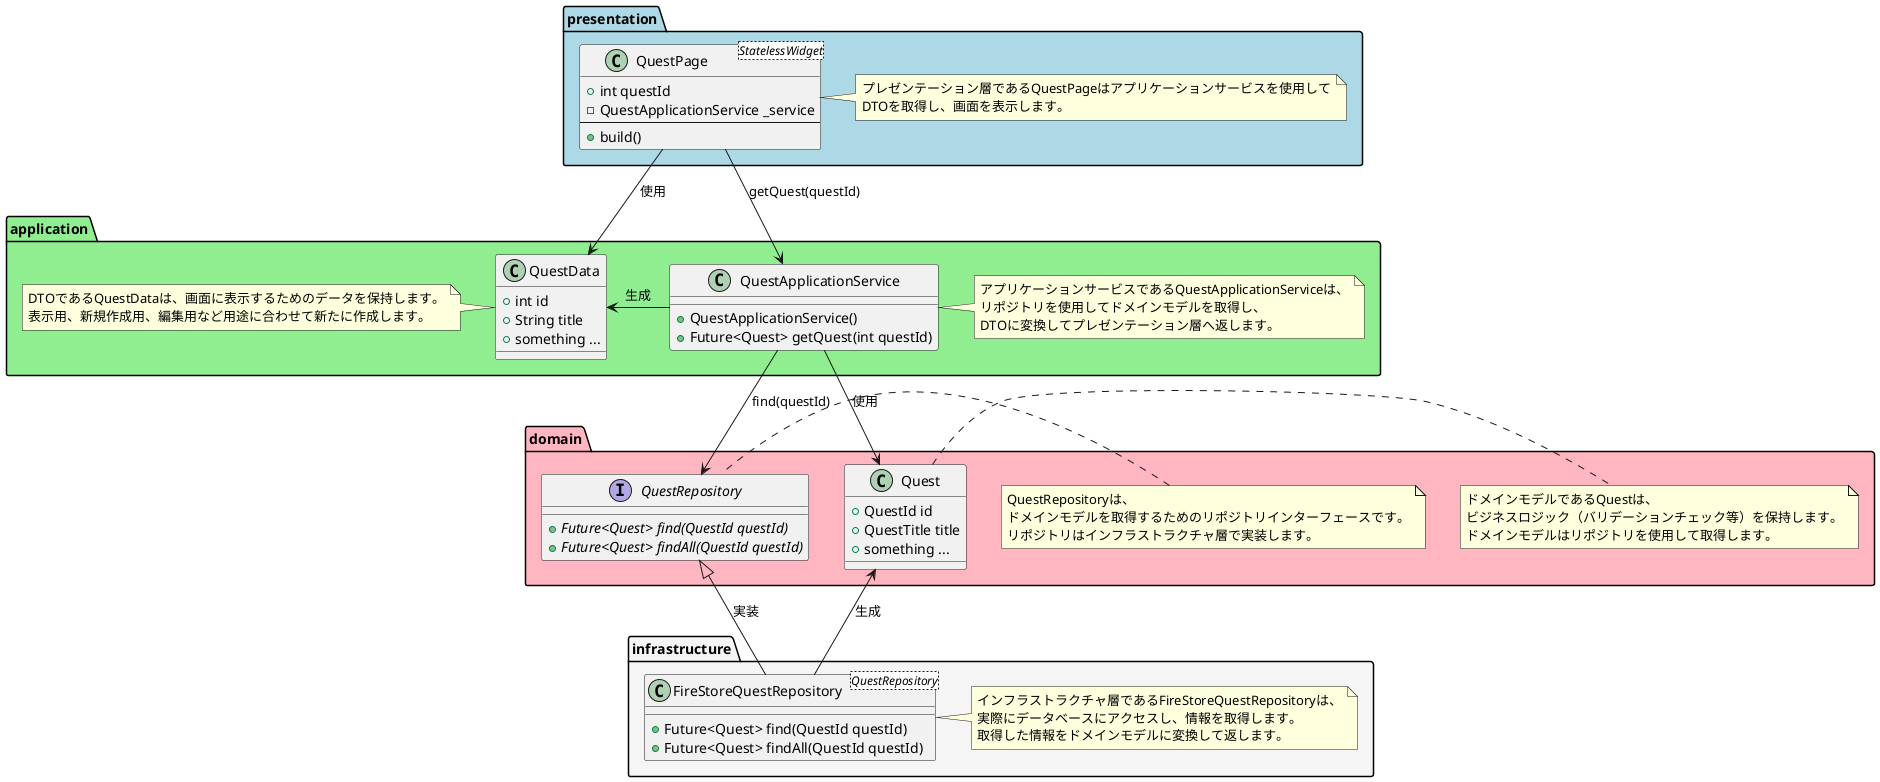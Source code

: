 @startuml "allowance_questboard_DDD_clsd"

package "presentation" #LightBlue {

    class QuestPage <StatelessWidget> {
        + int questId
        - QuestApplicationService _service
        ---
        + build()
    }

    note right of QuestPage
        プレゼンテーション層であるQuestPageはアプリケーションサービスを使用して
        DTOを取得し、画面を表示します。
    end note

}

presentation.QuestPage -down-> application.QuestApplicationService: getQuest(questId)
presentation.QuestPage -down-> application.QuestData: 使用

package "application" #LightGreen {

    class QuestData {
        + int id
        + String title
        + something ...
    }

    note left of QuestData
        DTOであるQuestDataは、画面に表示するためのデータを保持します。
        表示用、新規作成用、編集用など用途に合わせて新たに作成します。
    end note

    QuestApplicationService -left-> QuestData: 生成

    class QuestApplicationService{
        + QuestApplicationService()
        + Future<Quest> getQuest(int questId)
    }

    note right of QuestApplicationService
        アプリケーションサービスであるQuestApplicationServiceは、
        リポジトリを使用してドメインモデルを取得し、
        DTOに変換してプレゼンテーション層へ返します。
    end note

}

application.QuestApplicationService -down-> domain.QuestRepository: find(questId)
application.QuestApplicationService -down-> domain.Quest: 使用

package "domain" #LightPink {
    interface QuestRepository {
        + {abstract}Future<Quest> find(QuestId questId)
        + {abstract}Future<Quest> findAll(QuestId questId)
    }

    note left of QuestRepository
        QuestRepositoryは、
        ドメインモデルを取得するためのリポジトリインターフェースです。
        リポジトリはインフラストラクチャ層で実装します。
    end note

    class Quest {
        + QuestId id
        + QuestTitle title
        + something ...
    }

    note right of Quest
        ドメインモデルであるQuestは、
        ビジネスロジック（バリデーションチェック等）を保持します。
        ドメインモデルはリポジトリを使用して取得します。
    end note
}

domain.QuestRepository <|-down- infrastructure.FireStoreQuestRepository: 実装
infrastructure.FireStoreQuestRepository -up-> domain.Quest: 生成

package "infrastructure" #WhiteSmoke {
    class FireStoreQuestRepository <QuestRepository> {
        + Future<Quest> find(QuestId questId)
        + Future<Quest> findAll(QuestId questId)
    }

    note right of FireStoreQuestRepository
        インフラストラクチャ層であるFireStoreQuestRepositoryは、
        実際にデータベースにアクセスし、情報を取得します。
        取得した情報をドメインモデルに変換して返します。
    end note
}

@enduml
